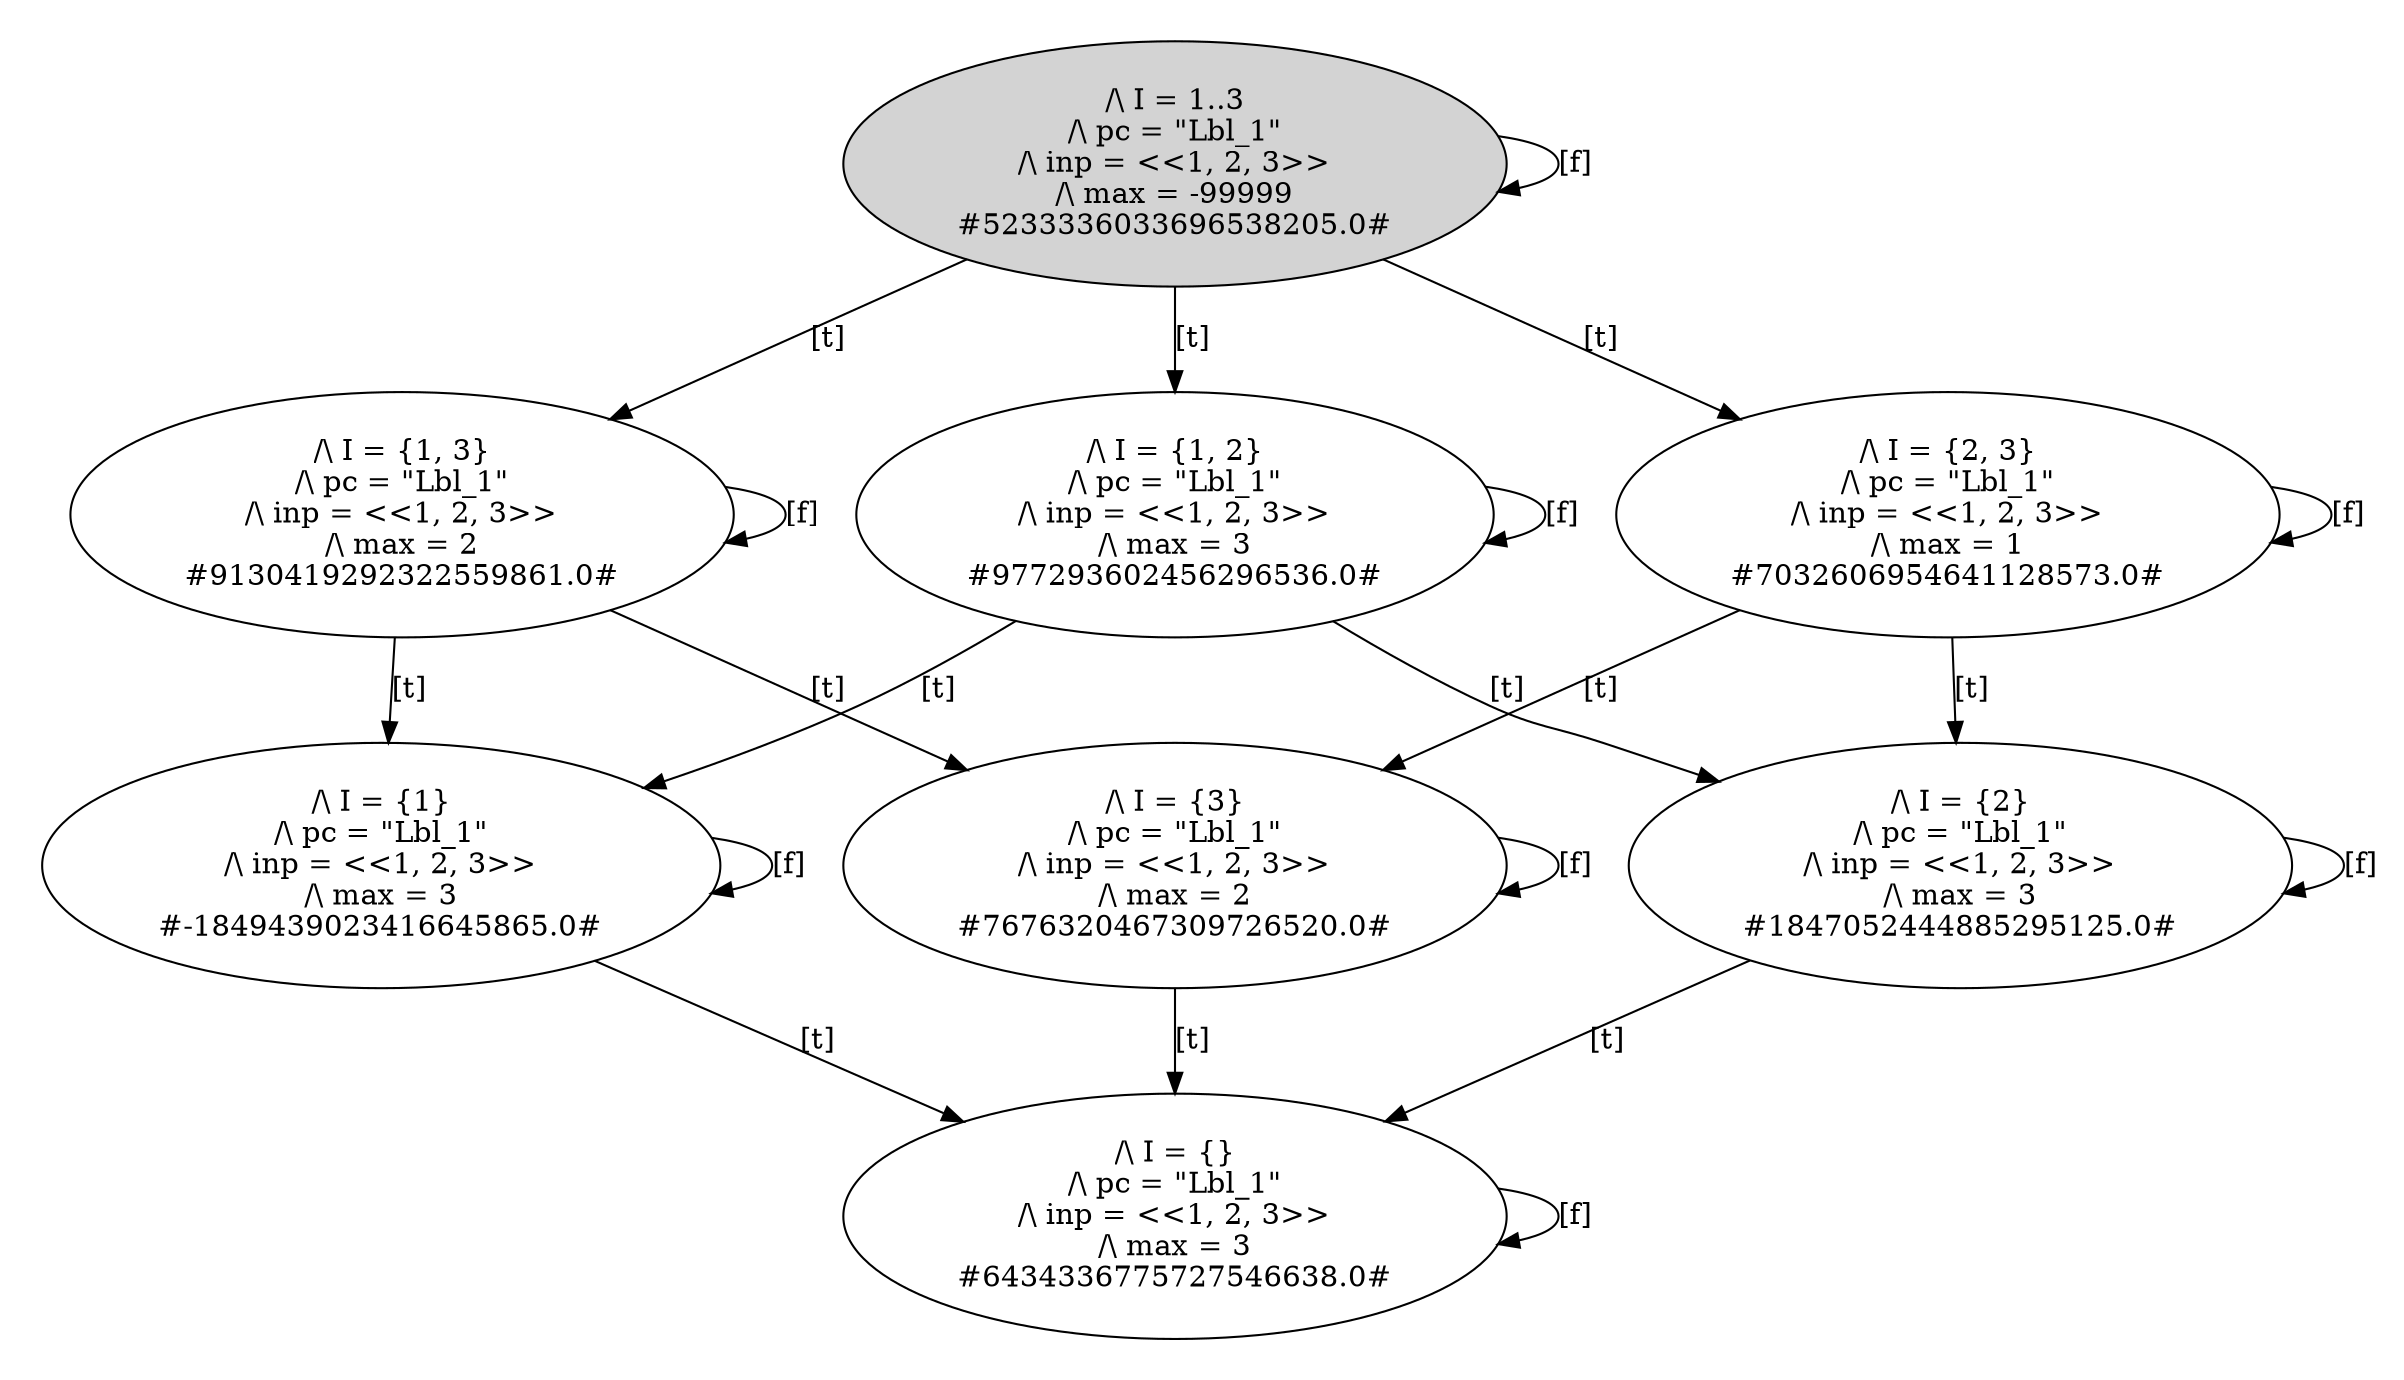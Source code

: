 digraph DiskGraph {
nodesep=0.35;
subgraph cluster_graph {
color="white";
"5233336033696538205.0" [style = filled] [label="/\\ I = 1..3\n/\\ pc = \"Lbl_1\"\n/\\ inp = <<1, 2, 3>>\n/\\ max = -99999
#5233336033696538205.0#"]
"5233336033696538205.0" -> "9130419292322559861.0" [label="[t]"];
"9130419292322559861.0" [label="/\\ I = {1, 3}\n/\\ pc = \"Lbl_1\"\n/\\ inp = <<1, 2, 3>>\n/\\ max = 2
#9130419292322559861.0#"];
"5233336033696538205.0" -> "977293602456296536.0" [label="[t]"];
"977293602456296536.0" [label="/\\ I = {1, 2}\n/\\ pc = \"Lbl_1\"\n/\\ inp = <<1, 2, 3>>\n/\\ max = 3
#977293602456296536.0#"];
"5233336033696538205.0" -> "7032606954641128573.0" [label="[t]"];
"7032606954641128573.0" [label="/\\ I = {2, 3}\n/\\ pc = \"Lbl_1\"\n/\\ inp = <<1, 2, 3>>\n/\\ max = 1
#7032606954641128573.0#"];
"5233336033696538205.0" -> "5233336033696538205.0" [label="[f]"];
"5233336033696538205.0" [label="/\\ I = 1..3\n/\\ pc = \"Lbl_1\"\n/\\ inp = <<1, 2, 3>>\n/\\ max = -99999
#5233336033696538205.0#"];
"7032606954641128573.0" -> "1847052444885295125.0" [label="[t]"];
"1847052444885295125.0" [label="/\\ I = {2}\n/\\ pc = \"Lbl_1\"\n/\\ inp = <<1, 2, 3>>\n/\\ max = 3
#1847052444885295125.0#"];
"7032606954641128573.0" -> "7676320467309726520.0" [label="[t]"];
"7676320467309726520.0" [label="/\\ I = {3}\n/\\ pc = \"Lbl_1\"\n/\\ inp = <<1, 2, 3>>\n/\\ max = 2
#7676320467309726520.0#"];
"7032606954641128573.0" -> "7032606954641128573.0" [label="[f]"];
"7032606954641128573.0" [label="/\\ I = {2, 3}\n/\\ pc = \"Lbl_1\"\n/\\ inp = <<1, 2, 3>>\n/\\ max = 1
#7032606954641128573.0#"];
"9130419292322559861.0" -> "9130419292322559861.0" [label="[f]"];
"9130419292322559861.0" [label="/\\ I = {1, 3}\n/\\ pc = \"Lbl_1\"\n/\\ inp = <<1, 2, 3>>\n/\\ max = 2
#9130419292322559861.0#"];
"9130419292322559861.0" -> "-1849439023416645865.0" [label="[t]"];
"-1849439023416645865.0" [label="/\\ I = {1}\n/\\ pc = \"Lbl_1\"\n/\\ inp = <<1, 2, 3>>\n/\\ max = 3
#-1849439023416645865.0#"];
"9130419292322559861.0" -> "7676320467309726520.0" [label="[t]"];
"7676320467309726520.0" [label="/\\ I = {3}\n/\\ pc = \"Lbl_1\"\n/\\ inp = <<1, 2, 3>>\n/\\ max = 2
#7676320467309726520.0#"];
"977293602456296536.0" -> "1847052444885295125.0" [label="[t]"];
"1847052444885295125.0" [label="/\\ I = {2}\n/\\ pc = \"Lbl_1\"\n/\\ inp = <<1, 2, 3>>\n/\\ max = 3
#1847052444885295125.0#"];
"977293602456296536.0" -> "-1849439023416645865.0" [label="[t]"];
"-1849439023416645865.0" [label="/\\ I = {1}\n/\\ pc = \"Lbl_1\"\n/\\ inp = <<1, 2, 3>>\n/\\ max = 3
#-1849439023416645865.0#"];
"977293602456296536.0" -> "977293602456296536.0" [label="[f]"];
"977293602456296536.0" [label="/\\ I = {1, 2}\n/\\ pc = \"Lbl_1\"\n/\\ inp = <<1, 2, 3>>\n/\\ max = 3
#977293602456296536.0#"];
"7676320467309726520.0" -> "7676320467309726520.0" [label="[f]"];
"7676320467309726520.0" [label="/\\ I = {3}\n/\\ pc = \"Lbl_1\"\n/\\ inp = <<1, 2, 3>>\n/\\ max = 2
#7676320467309726520.0#"];
"7676320467309726520.0" -> "6434336775727546638.0" [label="[t]"];
"6434336775727546638.0" [label="/\\ I = {}\n/\\ pc = \"Lbl_1\"\n/\\ inp = <<1, 2, 3>>\n/\\ max = 3
#6434336775727546638.0#"];
"1847052444885295125.0" -> "1847052444885295125.0" [label="[f]"];
"1847052444885295125.0" [label="/\\ I = {2}\n/\\ pc = \"Lbl_1\"\n/\\ inp = <<1, 2, 3>>\n/\\ max = 3
#1847052444885295125.0#"];
"1847052444885295125.0" -> "6434336775727546638.0" [label="[t]"];
"6434336775727546638.0" [label="/\\ I = {}\n/\\ pc = \"Lbl_1\"\n/\\ inp = <<1, 2, 3>>\n/\\ max = 3
#6434336775727546638.0#"];
"-1849439023416645865.0" -> "-1849439023416645865.0" [label="[f]"];
"-1849439023416645865.0" [label="/\\ I = {1}\n/\\ pc = \"Lbl_1\"\n/\\ inp = <<1, 2, 3>>\n/\\ max = 3
#-1849439023416645865.0#"];
"-1849439023416645865.0" -> "6434336775727546638.0" [label="[t]"];
"6434336775727546638.0" [label="/\\ I = {}\n/\\ pc = \"Lbl_1\"\n/\\ inp = <<1, 2, 3>>\n/\\ max = 3
#6434336775727546638.0#"];
"6434336775727546638.0" -> "6434336775727546638.0" [label="[f]"];
"6434336775727546638.0" [label="/\\ I = {}\n/\\ pc = \"Lbl_1\"\n/\\ inp = <<1, 2, 3>>\n/\\ max = 3
#6434336775727546638.0#"];
}
}